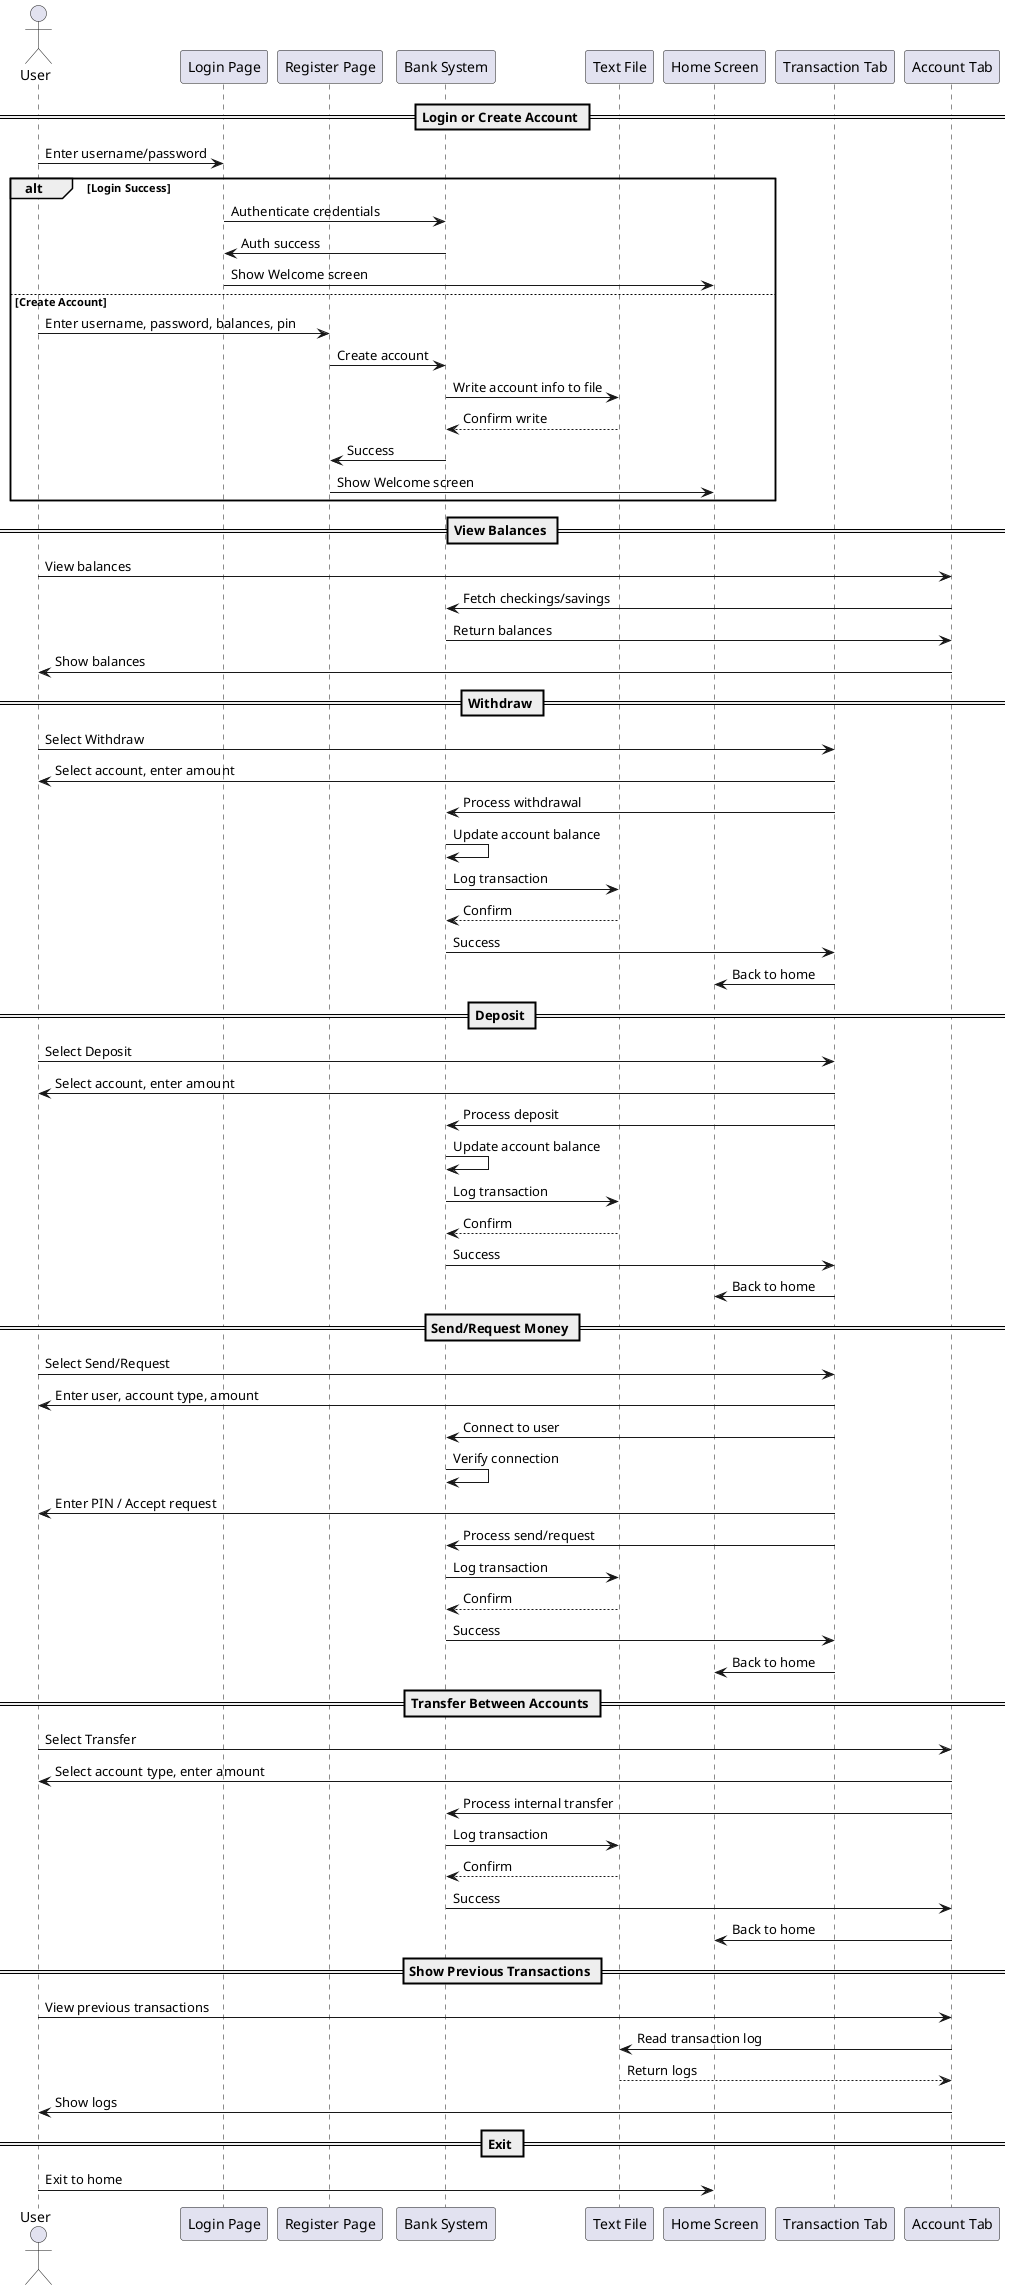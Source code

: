 @startuml Bank Sequence Diagram
actor User
participant "Login Page" as Login
participant "Register Page" as Register
participant "Bank System" as System
participant "Text File" as TextFile
participant "Home Screen" as Home
participant "Transaction Tab" as Transaction
participant "Account Tab" as Account

== Login or Create Account ==
User -> Login : Enter username/password
alt Login Success
    Login -> System : Authenticate credentials
    System -> Login : Auth success
    Login -> Home : Show Welcome screen
else Create Account
    User -> Register : Enter username, password, balances, pin
    Register -> System : Create account
    System -> TextFile : Write account info to file
    TextFile --> System : Confirm write
    System -> Register : Success
    Register -> Home : Show Welcome screen
end

== View Balances ==
User -> Account : View balances
Account -> System : Fetch checkings/savings
System -> Account : Return balances
Account -> User : Show balances

== Withdraw ==
User -> Transaction : Select Withdraw
Transaction -> User : Select account, enter amount
Transaction -> System : Process withdrawal
System -> System : Update account balance
System -> TextFile : Log transaction
TextFile --> System : Confirm
System -> Transaction : Success
Transaction -> Home : Back to home

== Deposit ==
User -> Transaction : Select Deposit
Transaction -> User : Select account, enter amount
Transaction -> System : Process deposit
System -> System : Update account balance
System -> TextFile : Log transaction
TextFile --> System : Confirm
System -> Transaction : Success
Transaction -> Home : Back to home

== Send/Request Money ==
User -> Transaction : Select Send/Request
Transaction -> User : Enter user, account type, amount
Transaction -> System : Connect to user
System -> System : Verify connection
Transaction -> User : Enter PIN / Accept request
Transaction -> System : Process send/request
System -> TextFile : Log transaction
TextFile --> System : Confirm
System -> Transaction : Success
Transaction -> Home : Back to home

== Transfer Between Accounts ==
User -> Account : Select Transfer
Account -> User : Select account type, enter amount
Account -> System : Process internal transfer
System -> TextFile : Log transaction
TextFile --> System : Confirm
System -> Account : Success
Account -> Home : Back to home

== Show Previous Transactions ==
User -> Account : View previous transactions
Account -> TextFile : Read transaction log
TextFile --> Account : Return logs
Account -> User : Show logs

== Exit ==
User -> Home : Exit to home
@enduml